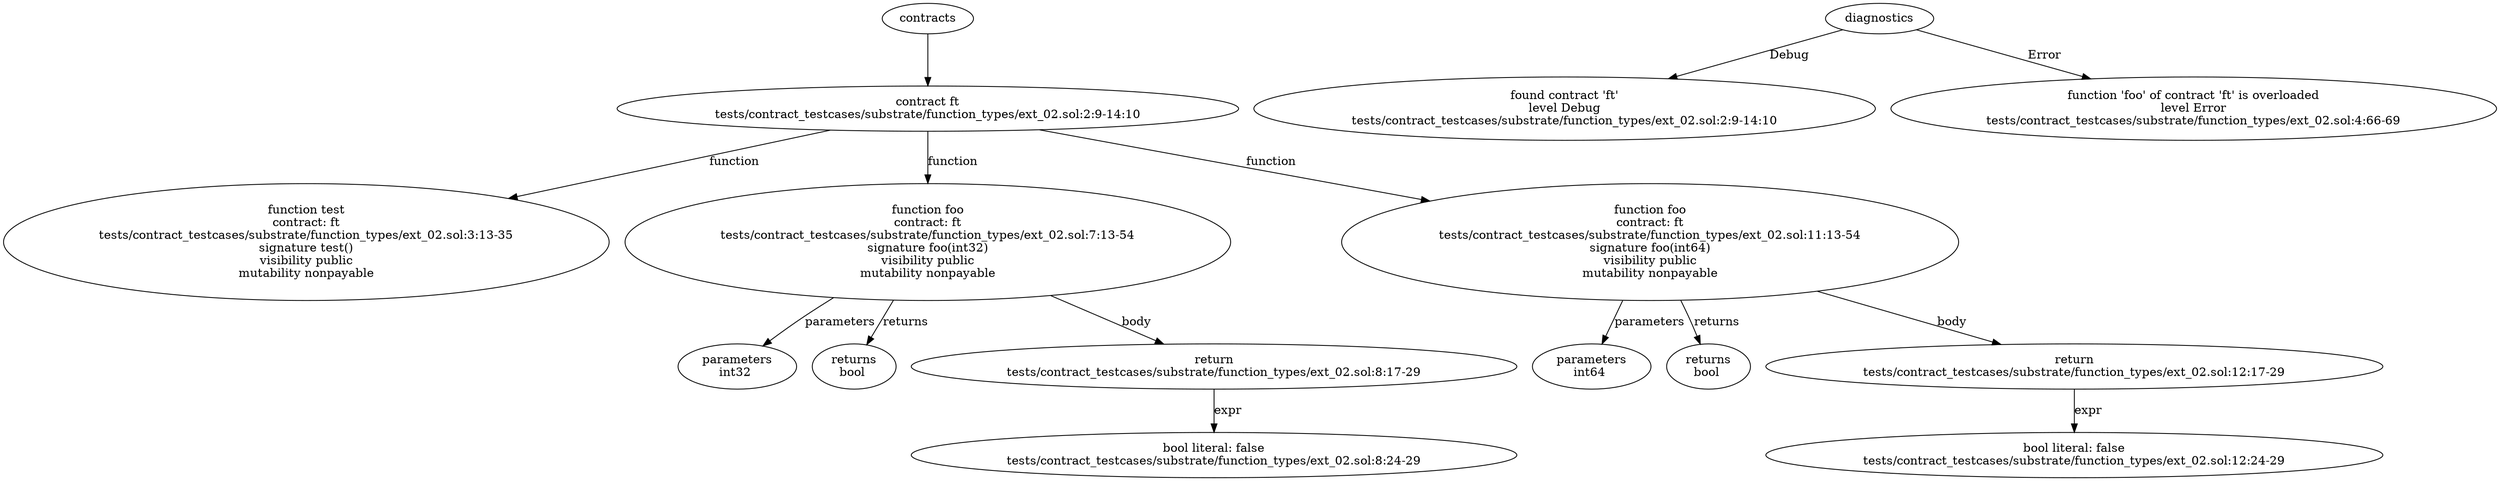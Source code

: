 strict digraph "tests/contract_testcases/substrate/function_types/ext_02.sol" {
	contract [label="contract ft\ntests/contract_testcases/substrate/function_types/ext_02.sol:2:9-14:10"]
	test [label="function test\ncontract: ft\ntests/contract_testcases/substrate/function_types/ext_02.sol:3:13-35\nsignature test()\nvisibility public\nmutability nonpayable"]
	foo [label="function foo\ncontract: ft\ntests/contract_testcases/substrate/function_types/ext_02.sol:7:13-54\nsignature foo(int32)\nvisibility public\nmutability nonpayable"]
	parameters [label="parameters\nint32 "]
	returns [label="returns\nbool "]
	return [label="return\ntests/contract_testcases/substrate/function_types/ext_02.sol:8:17-29"]
	bool_literal [label="bool literal: false\ntests/contract_testcases/substrate/function_types/ext_02.sol:8:24-29"]
	foo_8 [label="function foo\ncontract: ft\ntests/contract_testcases/substrate/function_types/ext_02.sol:11:13-54\nsignature foo(int64)\nvisibility public\nmutability nonpayable"]
	parameters_9 [label="parameters\nint64 "]
	returns_10 [label="returns\nbool "]
	return_11 [label="return\ntests/contract_testcases/substrate/function_types/ext_02.sol:12:17-29"]
	bool_literal_12 [label="bool literal: false\ntests/contract_testcases/substrate/function_types/ext_02.sol:12:24-29"]
	diagnostic [label="found contract 'ft'\nlevel Debug\ntests/contract_testcases/substrate/function_types/ext_02.sol:2:9-14:10"]
	diagnostic_15 [label="function 'foo' of contract 'ft' is overloaded\nlevel Error\ntests/contract_testcases/substrate/function_types/ext_02.sol:4:66-69"]
	contracts -> contract
	contract -> test [label="function"]
	contract -> foo [label="function"]
	foo -> parameters [label="parameters"]
	foo -> returns [label="returns"]
	foo -> return [label="body"]
	return -> bool_literal [label="expr"]
	contract -> foo_8 [label="function"]
	foo_8 -> parameters_9 [label="parameters"]
	foo_8 -> returns_10 [label="returns"]
	foo_8 -> return_11 [label="body"]
	return_11 -> bool_literal_12 [label="expr"]
	diagnostics -> diagnostic [label="Debug"]
	diagnostics -> diagnostic_15 [label="Error"]
}
